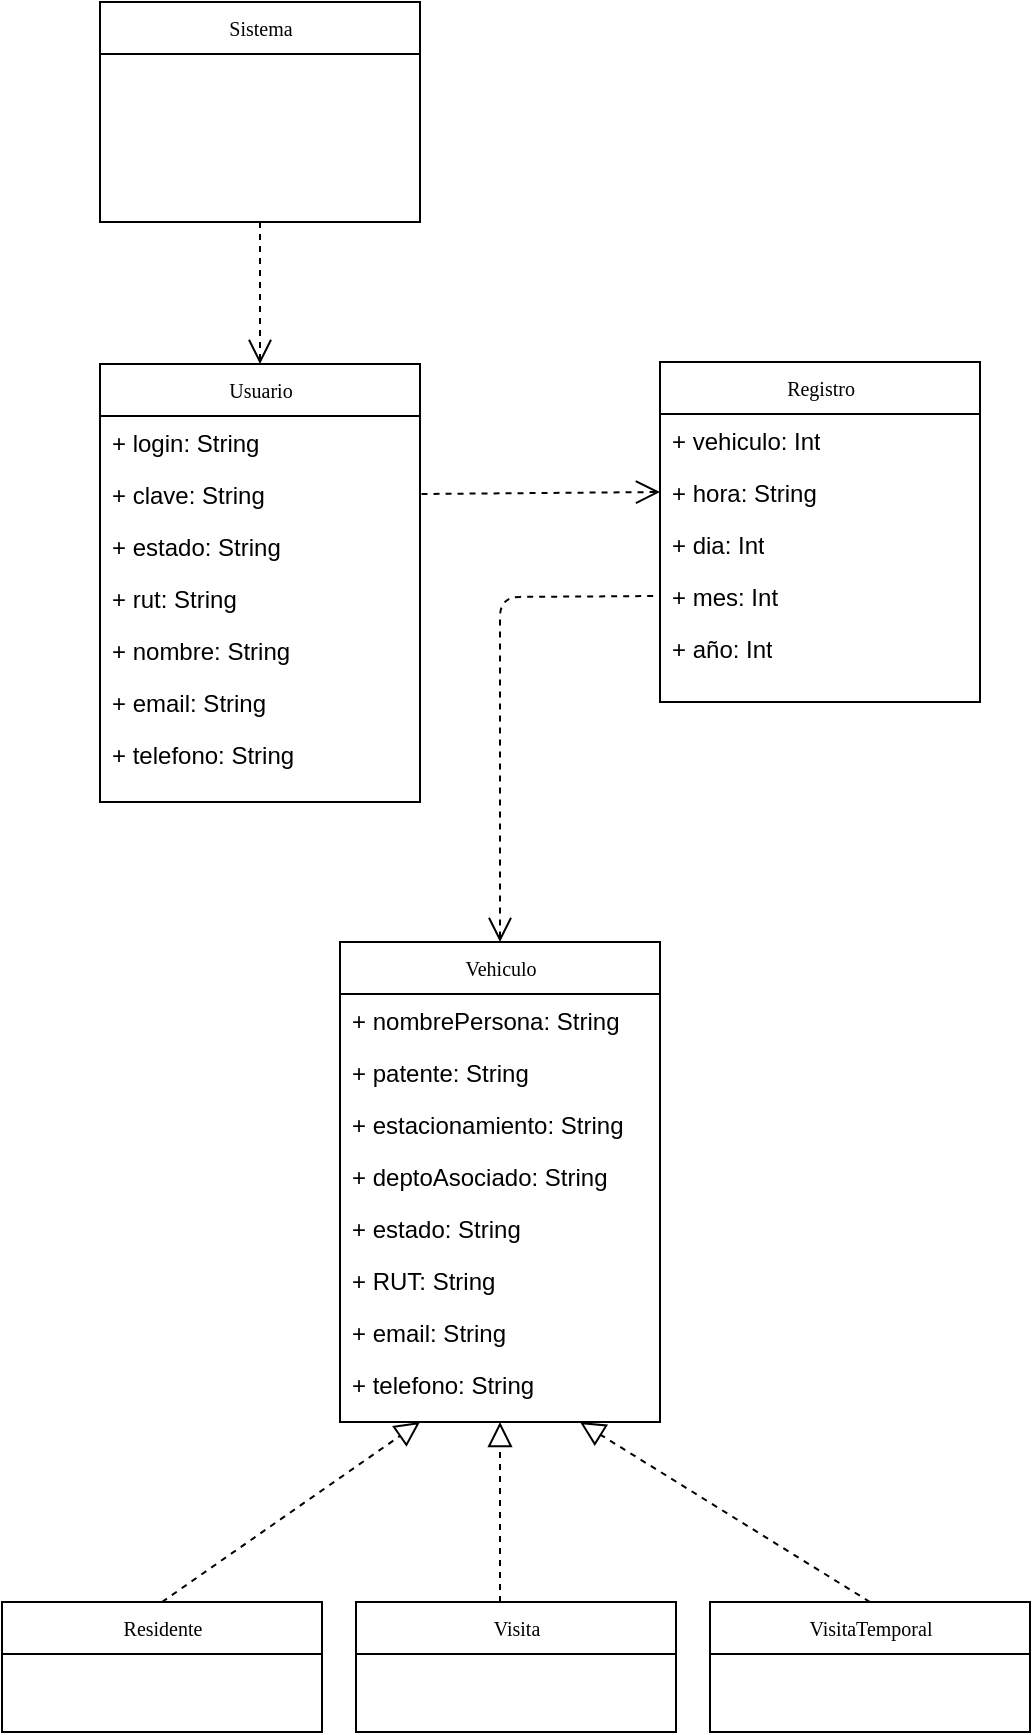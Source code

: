 <mxfile version="11.2.8" type="google" pages="1"><diagram name="Page-1" id="c4acf3e9-155e-7222-9cf6-157b1a14988f"><mxGraphModel dx="828" dy="451" grid="1" gridSize="10" guides="1" tooltips="1" connect="1" arrows="1" fold="1" page="1" pageScale="1" pageWidth="850" pageHeight="1100" background="#ffffff" math="0" shadow="0"><root><mxCell id="0"/><mxCell id="1" parent="0"/><mxCell id="17acba5748e5396b-20" value="Usuario" style="swimlane;html=1;fontStyle=0;childLayout=stackLayout;horizontal=1;startSize=26;fillColor=none;horizontalStack=0;resizeParent=1;resizeLast=0;collapsible=1;marginBottom=0;swimlaneFillColor=#ffffff;rounded=0;shadow=0;comic=0;labelBackgroundColor=none;strokeColor=#000000;strokeWidth=1;fontFamily=Verdana;fontSize=10;fontColor=#000000;align=center;" parent="1" vertex="1"><mxGeometry x="120" y="231" width="160" height="219" as="geometry"/></mxCell><mxCell id="17acba5748e5396b-21" value="+ login: String" style="text;html=1;strokeColor=none;fillColor=none;align=left;verticalAlign=top;spacingLeft=4;spacingRight=4;whiteSpace=wrap;overflow=hidden;rotatable=0;points=[[0,0.5],[1,0.5]];portConstraint=eastwest;" parent="17acba5748e5396b-20" vertex="1"><mxGeometry y="26" width="160" height="26" as="geometry"/></mxCell><mxCell id="17acba5748e5396b-24" value="+ clave: String" style="text;html=1;strokeColor=none;fillColor=none;align=left;verticalAlign=top;spacingLeft=4;spacingRight=4;whiteSpace=wrap;overflow=hidden;rotatable=0;points=[[0,0.5],[1,0.5]];portConstraint=eastwest;" parent="17acba5748e5396b-20" vertex="1"><mxGeometry y="52" width="160" height="26" as="geometry"/></mxCell><mxCell id="17acba5748e5396b-26" value="+ estado: String&lt;br&gt;" style="text;html=1;strokeColor=none;fillColor=none;align=left;verticalAlign=top;spacingLeft=4;spacingRight=4;whiteSpace=wrap;overflow=hidden;rotatable=0;points=[[0,0.5],[1,0.5]];portConstraint=eastwest;" parent="17acba5748e5396b-20" vertex="1"><mxGeometry y="78" width="160" height="26" as="geometry"/></mxCell><mxCell id="iRIyAj0c5jcehs18dc3T-1" value="+ rut: String" style="text;html=1;strokeColor=none;fillColor=none;align=left;verticalAlign=top;spacingLeft=4;spacingRight=4;whiteSpace=wrap;overflow=hidden;rotatable=0;points=[[0,0.5],[1,0.5]];portConstraint=eastwest;" parent="17acba5748e5396b-20" vertex="1"><mxGeometry y="104" width="160" height="26" as="geometry"/></mxCell><mxCell id="iRIyAj0c5jcehs18dc3T-2" value="+ nombre: String" style="text;html=1;strokeColor=none;fillColor=none;align=left;verticalAlign=top;spacingLeft=4;spacingRight=4;whiteSpace=wrap;overflow=hidden;rotatable=0;points=[[0,0.5],[1,0.5]];portConstraint=eastwest;" parent="17acba5748e5396b-20" vertex="1"><mxGeometry y="130" width="160" height="26" as="geometry"/></mxCell><mxCell id="iRIyAj0c5jcehs18dc3T-3" value="+ email: String&lt;br&gt;" style="text;html=1;strokeColor=none;fillColor=none;align=left;verticalAlign=top;spacingLeft=4;spacingRight=4;whiteSpace=wrap;overflow=hidden;rotatable=0;points=[[0,0.5],[1,0.5]];portConstraint=eastwest;" parent="17acba5748e5396b-20" vertex="1"><mxGeometry y="156" width="160" height="26" as="geometry"/></mxCell><mxCell id="iRIyAj0c5jcehs18dc3T-4" value="+ telefono: String" style="text;html=1;strokeColor=none;fillColor=none;align=left;verticalAlign=top;spacingLeft=4;spacingRight=4;whiteSpace=wrap;overflow=hidden;rotatable=0;points=[[0,0.5],[1,0.5]];portConstraint=eastwest;" parent="17acba5748e5396b-20" vertex="1"><mxGeometry y="182" width="160" height="26" as="geometry"/></mxCell><mxCell id="17acba5748e5396b-30" value="Residente" style="swimlane;html=1;fontStyle=0;childLayout=stackLayout;horizontal=1;startSize=26;fillColor=none;horizontalStack=0;resizeParent=1;resizeLast=0;collapsible=1;marginBottom=0;swimlaneFillColor=#ffffff;rounded=0;shadow=0;comic=0;labelBackgroundColor=none;strokeColor=#000000;strokeWidth=1;fontFamily=Verdana;fontSize=10;fontColor=#000000;align=center;" parent="1" vertex="1"><mxGeometry x="71" y="850" width="160" height="65" as="geometry"/></mxCell><mxCell id="_Oy7XLAcYadQpGKWmX3i-6" value="Visita" style="swimlane;html=1;fontStyle=0;childLayout=stackLayout;horizontal=1;startSize=26;fillColor=none;horizontalStack=0;resizeParent=1;resizeLast=0;collapsible=1;marginBottom=0;swimlaneFillColor=#ffffff;rounded=0;shadow=0;comic=0;labelBackgroundColor=none;strokeColor=#000000;strokeWidth=1;fontFamily=Verdana;fontSize=10;fontColor=#000000;align=center;" parent="1" vertex="1"><mxGeometry x="248" y="850" width="160" height="65" as="geometry"/></mxCell><mxCell id="_Oy7XLAcYadQpGKWmX3i-18" value="Registro" style="swimlane;html=1;fontStyle=0;childLayout=stackLayout;horizontal=1;startSize=26;fillColor=none;horizontalStack=0;resizeParent=1;resizeLast=0;collapsible=1;marginBottom=0;swimlaneFillColor=#ffffff;rounded=0;shadow=0;comic=0;labelBackgroundColor=none;strokeColor=#000000;strokeWidth=1;fontFamily=Verdana;fontSize=10;fontColor=#000000;align=center;" parent="1" vertex="1"><mxGeometry x="400" y="230" width="160" height="170" as="geometry"/></mxCell><mxCell id="_Oy7XLAcYadQpGKWmX3i-19" value="+ vehiculo: Int" style="text;html=1;strokeColor=none;fillColor=none;align=left;verticalAlign=top;spacingLeft=4;spacingRight=4;whiteSpace=wrap;overflow=hidden;rotatable=0;points=[[0,0.5],[1,0.5]];portConstraint=eastwest;" parent="_Oy7XLAcYadQpGKWmX3i-18" vertex="1"><mxGeometry y="26" width="160" height="26" as="geometry"/></mxCell><mxCell id="_Oy7XLAcYadQpGKWmX3i-21" value="+ hora: String" style="text;html=1;strokeColor=none;fillColor=none;align=left;verticalAlign=top;spacingLeft=4;spacingRight=4;whiteSpace=wrap;overflow=hidden;rotatable=0;points=[[0,0.5],[1,0.5]];portConstraint=eastwest;" parent="_Oy7XLAcYadQpGKWmX3i-18" vertex="1"><mxGeometry y="52" width="160" height="26" as="geometry"/></mxCell><mxCell id="_Oy7XLAcYadQpGKWmX3i-23" value="+ dia: Int" style="text;html=1;strokeColor=none;fillColor=none;align=left;verticalAlign=top;spacingLeft=4;spacingRight=4;whiteSpace=wrap;overflow=hidden;rotatable=0;points=[[0,0.5],[1,0.5]];portConstraint=eastwest;" parent="_Oy7XLAcYadQpGKWmX3i-18" vertex="1"><mxGeometry y="78" width="160" height="26" as="geometry"/></mxCell><mxCell id="_Oy7XLAcYadQpGKWmX3i-24" value="+ mes: Int" style="text;html=1;strokeColor=none;fillColor=none;align=left;verticalAlign=top;spacingLeft=4;spacingRight=4;whiteSpace=wrap;overflow=hidden;rotatable=0;points=[[0,0.5],[1,0.5]];portConstraint=eastwest;" parent="_Oy7XLAcYadQpGKWmX3i-18" vertex="1"><mxGeometry y="104" width="160" height="26" as="geometry"/></mxCell><mxCell id="_Oy7XLAcYadQpGKWmX3i-25" value="+ año: Int" style="text;html=1;strokeColor=none;fillColor=none;align=left;verticalAlign=top;spacingLeft=4;spacingRight=4;whiteSpace=wrap;overflow=hidden;rotatable=0;points=[[0,0.5],[1,0.5]];portConstraint=eastwest;" parent="_Oy7XLAcYadQpGKWmX3i-18" vertex="1"><mxGeometry y="130" width="160" height="26" as="geometry"/></mxCell><mxCell id="_Oy7XLAcYadQpGKWmX3i-32" value="" style="endArrow=none;html=1;dashed=1;exitX=0;exitY=0.5;exitDx=0;exitDy=0;entryX=1;entryY=0.5;entryDx=0;entryDy=0;endFill=0;startArrow=open;startFill=0;strokeWidth=1;endSize=6;startSize=10;jumpSize=6;" parent="1" source="_Oy7XLAcYadQpGKWmX3i-21" target="17acba5748e5396b-24" edge="1"><mxGeometry width="50" height="50" relative="1" as="geometry"><mxPoint x="541" y="300" as="sourcePoint"/><mxPoint x="650" y="300" as="targetPoint"/></mxGeometry></mxCell><mxCell id="_Oy7XLAcYadQpGKWmX3i-35" value="Vehiculo" style="swimlane;html=1;fontStyle=0;childLayout=stackLayout;horizontal=1;startSize=26;fillColor=none;horizontalStack=0;resizeParent=1;resizeLast=0;collapsible=1;marginBottom=0;swimlaneFillColor=#ffffff;rounded=0;shadow=0;comic=0;labelBackgroundColor=none;strokeColor=#000000;strokeWidth=1;fontFamily=Verdana;fontSize=10;fontColor=#000000;align=center;" parent="1" vertex="1"><mxGeometry x="240" y="520" width="160" height="240" as="geometry"/></mxCell><mxCell id="_Oy7XLAcYadQpGKWmX3i-36" value="+ nombrePersona: String" style="text;html=1;strokeColor=none;fillColor=none;align=left;verticalAlign=top;spacingLeft=4;spacingRight=4;whiteSpace=wrap;overflow=hidden;rotatable=0;points=[[0,0.5],[1,0.5]];portConstraint=eastwest;" parent="_Oy7XLAcYadQpGKWmX3i-35" vertex="1"><mxGeometry y="26" width="160" height="26" as="geometry"/></mxCell><mxCell id="_Oy7XLAcYadQpGKWmX3i-38" value="+ patente: String" style="text;html=1;strokeColor=none;fillColor=none;align=left;verticalAlign=top;spacingLeft=4;spacingRight=4;whiteSpace=wrap;overflow=hidden;rotatable=0;points=[[0,0.5],[1,0.5]];portConstraint=eastwest;" parent="_Oy7XLAcYadQpGKWmX3i-35" vertex="1"><mxGeometry y="52" width="160" height="26" as="geometry"/></mxCell><mxCell id="_Oy7XLAcYadQpGKWmX3i-40" value="+ estacionamiento: String" style="text;html=1;strokeColor=none;fillColor=none;align=left;verticalAlign=top;spacingLeft=4;spacingRight=4;whiteSpace=wrap;overflow=hidden;rotatable=0;points=[[0,0.5],[1,0.5]];portConstraint=eastwest;" parent="_Oy7XLAcYadQpGKWmX3i-35" vertex="1"><mxGeometry y="78" width="160" height="26" as="geometry"/></mxCell><mxCell id="_Oy7XLAcYadQpGKWmX3i-22" value="+ deptoAsociado: String" style="text;html=1;strokeColor=none;fillColor=none;align=left;verticalAlign=top;spacingLeft=4;spacingRight=4;whiteSpace=wrap;overflow=hidden;rotatable=0;points=[[0,0.5],[1,0.5]];portConstraint=eastwest;" parent="_Oy7XLAcYadQpGKWmX3i-35" vertex="1"><mxGeometry y="104" width="160" height="26" as="geometry"/></mxCell><mxCell id="3L6xX6Jvp4h5yT-Nd1Pw-1" value="+ estado: String" style="text;html=1;strokeColor=none;fillColor=none;align=left;verticalAlign=top;spacingLeft=4;spacingRight=4;whiteSpace=wrap;overflow=hidden;rotatable=0;points=[[0,0.5],[1,0.5]];portConstraint=eastwest;" parent="_Oy7XLAcYadQpGKWmX3i-35" vertex="1"><mxGeometry y="130" width="160" height="26" as="geometry"/></mxCell><mxCell id="_Oy7XLAcYadQpGKWmX3i-45" value="+ RUT: String" style="text;html=1;strokeColor=none;fillColor=none;align=left;verticalAlign=top;spacingLeft=4;spacingRight=4;whiteSpace=wrap;overflow=hidden;rotatable=0;points=[[0,0.5],[1,0.5]];portConstraint=eastwest;" parent="_Oy7XLAcYadQpGKWmX3i-35" vertex="1"><mxGeometry y="156" width="160" height="26" as="geometry"/></mxCell><mxCell id="iRIyAj0c5jcehs18dc3T-7" value="+ email: String" style="text;html=1;strokeColor=none;fillColor=none;align=left;verticalAlign=top;spacingLeft=4;spacingRight=4;whiteSpace=wrap;overflow=hidden;rotatable=0;points=[[0,0.5],[1,0.5]];portConstraint=eastwest;" parent="_Oy7XLAcYadQpGKWmX3i-35" vertex="1"><mxGeometry y="182" width="160" height="26" as="geometry"/></mxCell><mxCell id="iRIyAj0c5jcehs18dc3T-8" value="+ telefono: String" style="text;html=1;strokeColor=none;fillColor=none;align=left;verticalAlign=top;spacingLeft=4;spacingRight=4;whiteSpace=wrap;overflow=hidden;rotatable=0;points=[[0,0.5],[1,0.5]];portConstraint=eastwest;" parent="_Oy7XLAcYadQpGKWmX3i-35" vertex="1"><mxGeometry y="208" width="160" height="26" as="geometry"/></mxCell><mxCell id="_Oy7XLAcYadQpGKWmX3i-43" value="" style="endArrow=block;html=1;dashed=1;strokeWidth=1;exitX=0.5;exitY=0;exitDx=0;exitDy=0;entryX=0.25;entryY=1;entryDx=0;entryDy=0;endFill=0;endSize=10;" parent="1" source="17acba5748e5396b-30" target="_Oy7XLAcYadQpGKWmX3i-35" edge="1"><mxGeometry width="50" height="50" relative="1" as="geometry"><mxPoint x="200" y="850.5" as="sourcePoint"/><mxPoint x="280" y="850.5" as="targetPoint"/></mxGeometry></mxCell><mxCell id="_Oy7XLAcYadQpGKWmX3i-44" value="" style="endArrow=block;html=1;dashed=1;strokeWidth=1;exitX=0.45;exitY=0;exitDx=0;exitDy=0;endFill=0;startSize=6;endSize=10;exitPerimeter=0;entryX=0.5;entryY=1;entryDx=0;entryDy=0;" parent="1" source="_Oy7XLAcYadQpGKWmX3i-6" target="_Oy7XLAcYadQpGKWmX3i-35" edge="1"><mxGeometry width="50" height="50" relative="1" as="geometry"><mxPoint x="450" y="840.5" as="sourcePoint"/><mxPoint x="320" y="850.5" as="targetPoint"/></mxGeometry></mxCell><mxCell id="_Oy7XLAcYadQpGKWmX3i-46" value="" style="endArrow=none;html=1;dashed=1;strokeWidth=1;exitX=0.5;exitY=0;exitDx=0;exitDy=0;entryX=0;entryY=0.5;entryDx=0;entryDy=0;endFill=0;startSize=10;endSize=6;startArrow=open;startFill=0;" parent="1" source="_Oy7XLAcYadQpGKWmX3i-35" target="_Oy7XLAcYadQpGKWmX3i-24" edge="1"><mxGeometry width="50" height="50" relative="1" as="geometry"><mxPoint x="320" y="471.5" as="sourcePoint"/><mxPoint x="340" y="351.5" as="targetPoint"/><Array as="points"><mxPoint x="320" y="347.5"/></Array></mxGeometry></mxCell><mxCell id="_Oy7XLAcYadQpGKWmX3i-48" value="Sistema" style="swimlane;html=1;fontStyle=0;childLayout=stackLayout;horizontal=1;startSize=26;fillColor=none;horizontalStack=0;resizeParent=1;resizeLast=0;collapsible=1;marginBottom=0;swimlaneFillColor=#ffffff;rounded=0;shadow=0;comic=0;labelBackgroundColor=none;strokeColor=#000000;strokeWidth=1;fontFamily=Verdana;fontSize=10;fontColor=#000000;align=center;" parent="1" vertex="1"><mxGeometry x="120" y="50" width="160" height="110" as="geometry"/></mxCell><mxCell id="_Oy7XLAcYadQpGKWmX3i-52" value="" style="endArrow=open;html=1;dashed=1;strokeWidth=1;exitX=0.5;exitY=1;exitDx=0;exitDy=0;entryX=0.5;entryY=0;entryDx=0;entryDy=0;endFill=0;endSize=10;" parent="1" source="_Oy7XLAcYadQpGKWmX3i-48" target="17acba5748e5396b-20" edge="1"><mxGeometry width="50" height="50" relative="1" as="geometry"><mxPoint x="200" y="180" as="sourcePoint"/><mxPoint x="250" y="130" as="targetPoint"/></mxGeometry></mxCell><mxCell id="YAmUoObh79o2Ktj-V8wD-1" value="VisitaTemporal&lt;br&gt;" style="swimlane;html=1;fontStyle=0;childLayout=stackLayout;horizontal=1;startSize=26;fillColor=none;horizontalStack=0;resizeParent=1;resizeLast=0;collapsible=1;marginBottom=0;swimlaneFillColor=#ffffff;rounded=0;shadow=0;comic=0;labelBackgroundColor=none;strokeColor=#000000;strokeWidth=1;fontFamily=Verdana;fontSize=10;fontColor=#000000;align=center;" parent="1" vertex="1"><mxGeometry x="425" y="850" width="160" height="65" as="geometry"/></mxCell><mxCell id="YAmUoObh79o2Ktj-V8wD-2" value="" style="endArrow=block;html=1;dashed=1;strokeWidth=1;exitX=0.5;exitY=0;exitDx=0;exitDy=0;endFill=0;endSize=10;entryX=0.75;entryY=1;entryDx=0;entryDy=0;" parent="1" source="YAmUoObh79o2Ktj-V8wD-1" target="_Oy7XLAcYadQpGKWmX3i-35" edge="1"><mxGeometry width="50" height="50" relative="1" as="geometry"><mxPoint x="580" y="850.5" as="sourcePoint"/><mxPoint x="360" y="850.5" as="targetPoint"/></mxGeometry></mxCell></root></mxGraphModel></diagram></mxfile>